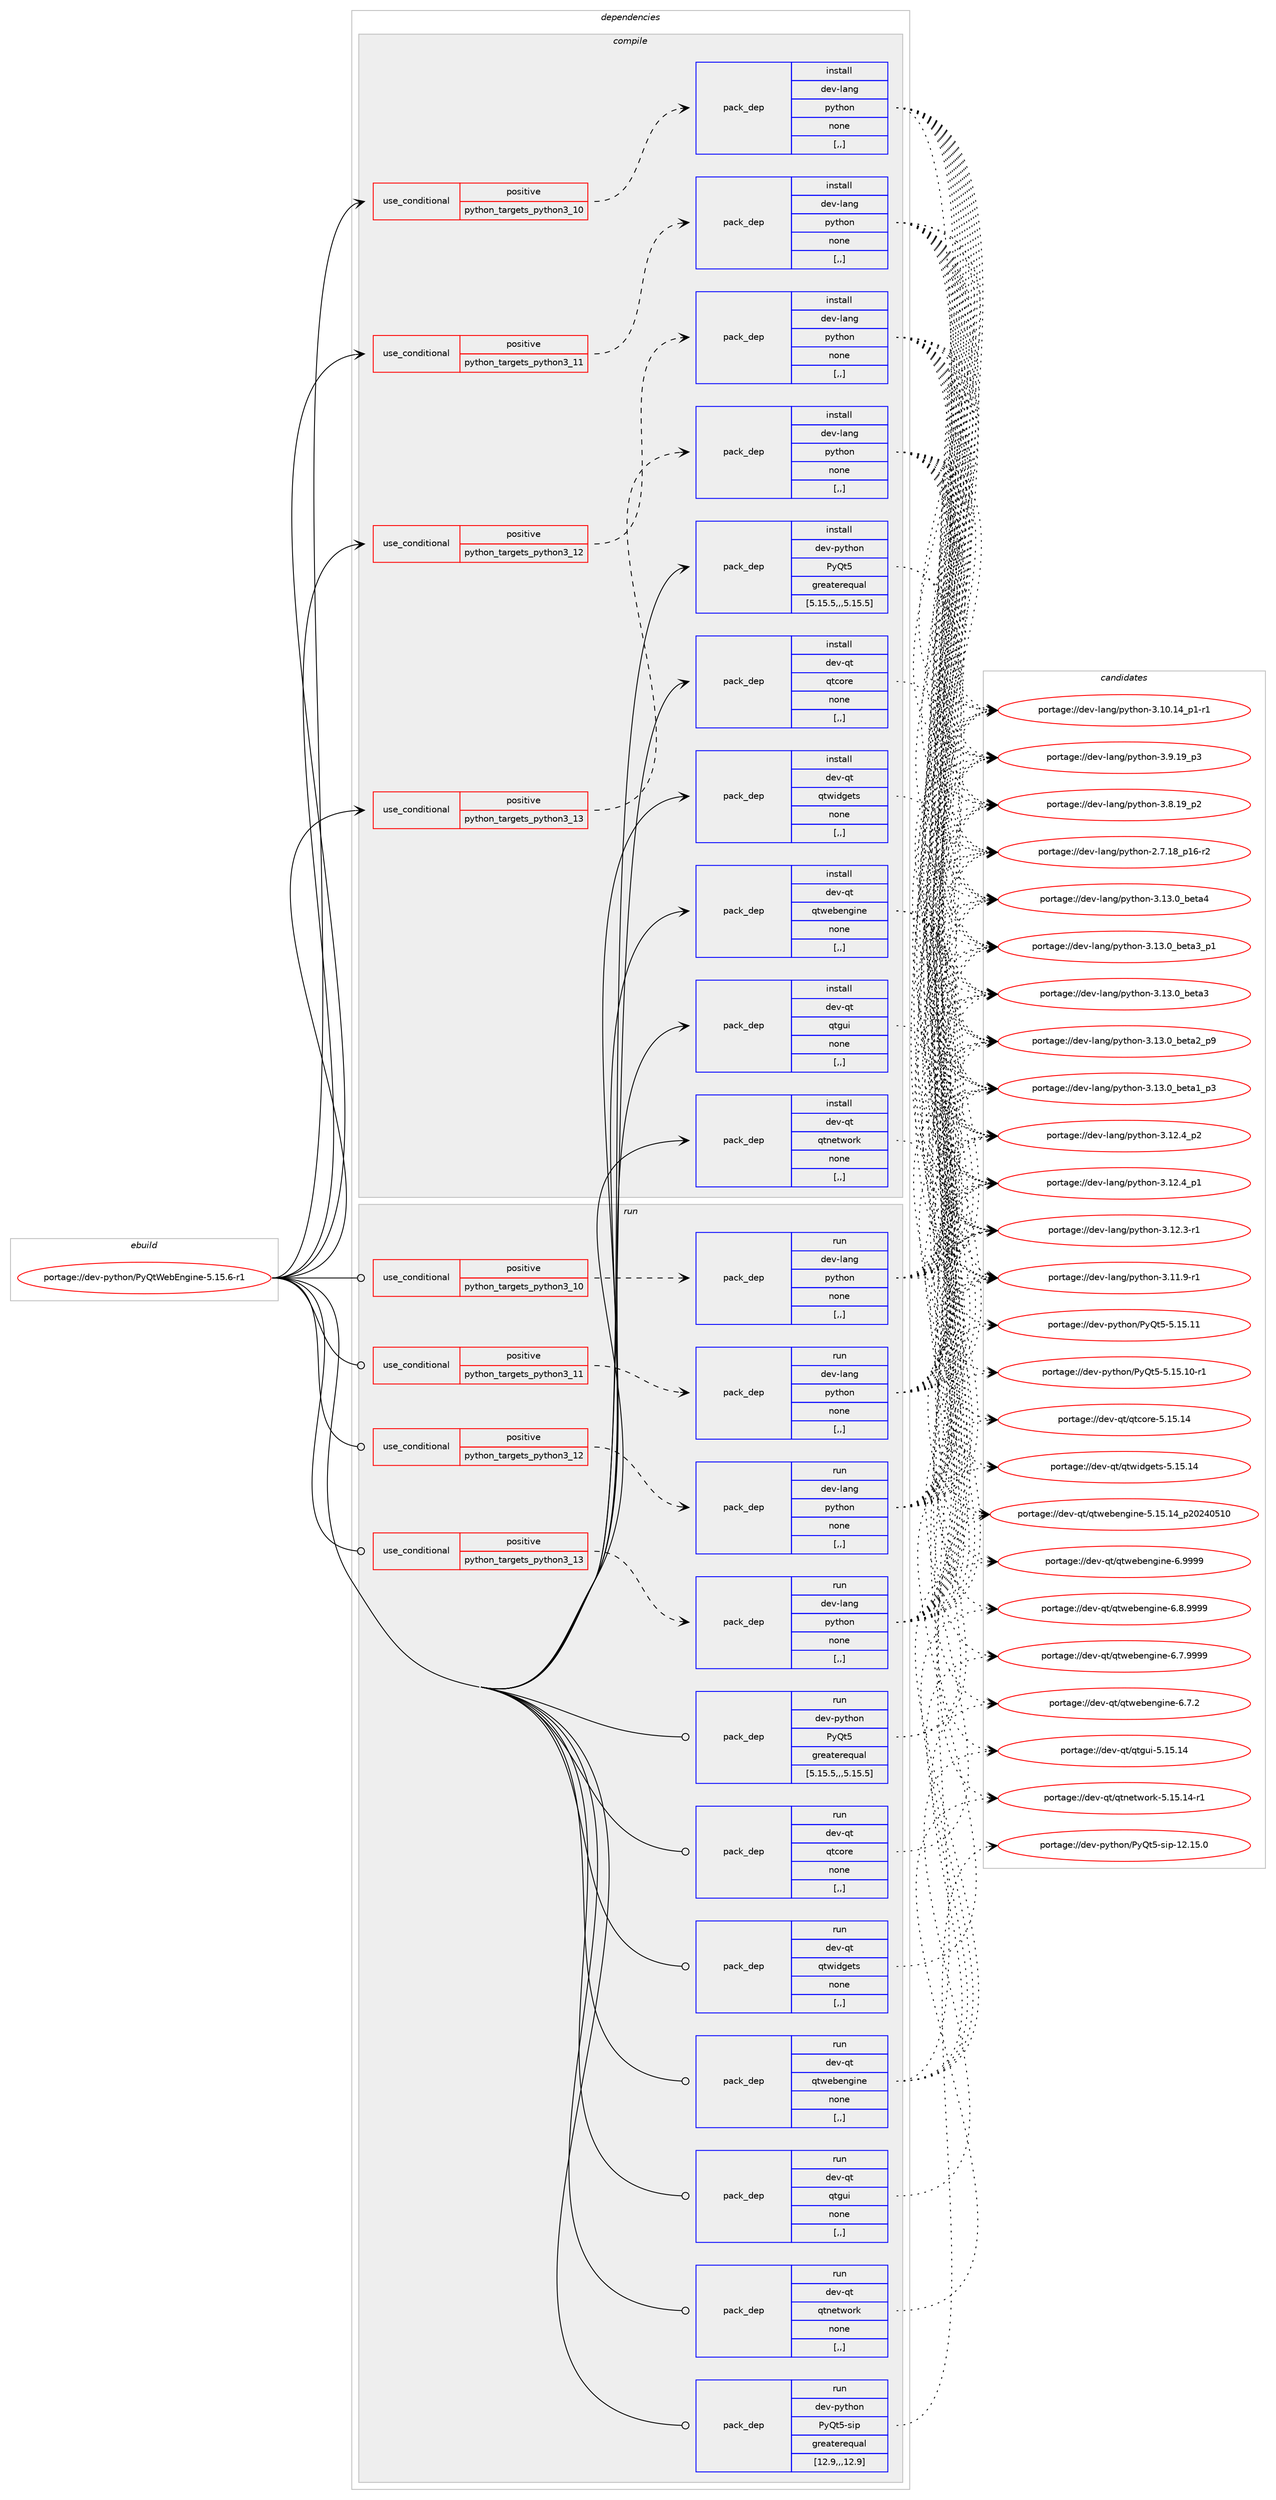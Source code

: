 digraph prolog {

# *************
# Graph options
# *************

newrank=true;
concentrate=true;
compound=true;
graph [rankdir=LR,fontname=Helvetica,fontsize=10,ranksep=1.5];#, ranksep=2.5, nodesep=0.2];
edge  [arrowhead=vee];
node  [fontname=Helvetica,fontsize=10];

# **********
# The ebuild
# **********

subgraph cluster_leftcol {
color=gray;
label=<<i>ebuild</i>>;
id [label="portage://dev-python/PyQtWebEngine-5.15.6-r1", color=red, width=4, href="../dev-python/PyQtWebEngine-5.15.6-r1.svg"];
}

# ****************
# The dependencies
# ****************

subgraph cluster_midcol {
color=gray;
label=<<i>dependencies</i>>;
subgraph cluster_compile {
fillcolor="#eeeeee";
style=filled;
label=<<i>compile</i>>;
subgraph cond30763 {
dependency141656 [label=<<TABLE BORDER="0" CELLBORDER="1" CELLSPACING="0" CELLPADDING="4"><TR><TD ROWSPAN="3" CELLPADDING="10">use_conditional</TD></TR><TR><TD>positive</TD></TR><TR><TD>python_targets_python3_10</TD></TR></TABLE>>, shape=none, color=red];
subgraph pack109650 {
dependency141657 [label=<<TABLE BORDER="0" CELLBORDER="1" CELLSPACING="0" CELLPADDING="4" WIDTH="220"><TR><TD ROWSPAN="6" CELLPADDING="30">pack_dep</TD></TR><TR><TD WIDTH="110">install</TD></TR><TR><TD>dev-lang</TD></TR><TR><TD>python</TD></TR><TR><TD>none</TD></TR><TR><TD>[,,]</TD></TR></TABLE>>, shape=none, color=blue];
}
dependency141656:e -> dependency141657:w [weight=20,style="dashed",arrowhead="vee"];
}
id:e -> dependency141656:w [weight=20,style="solid",arrowhead="vee"];
subgraph cond30764 {
dependency141658 [label=<<TABLE BORDER="0" CELLBORDER="1" CELLSPACING="0" CELLPADDING="4"><TR><TD ROWSPAN="3" CELLPADDING="10">use_conditional</TD></TR><TR><TD>positive</TD></TR><TR><TD>python_targets_python3_11</TD></TR></TABLE>>, shape=none, color=red];
subgraph pack109651 {
dependency141659 [label=<<TABLE BORDER="0" CELLBORDER="1" CELLSPACING="0" CELLPADDING="4" WIDTH="220"><TR><TD ROWSPAN="6" CELLPADDING="30">pack_dep</TD></TR><TR><TD WIDTH="110">install</TD></TR><TR><TD>dev-lang</TD></TR><TR><TD>python</TD></TR><TR><TD>none</TD></TR><TR><TD>[,,]</TD></TR></TABLE>>, shape=none, color=blue];
}
dependency141658:e -> dependency141659:w [weight=20,style="dashed",arrowhead="vee"];
}
id:e -> dependency141658:w [weight=20,style="solid",arrowhead="vee"];
subgraph cond30765 {
dependency141660 [label=<<TABLE BORDER="0" CELLBORDER="1" CELLSPACING="0" CELLPADDING="4"><TR><TD ROWSPAN="3" CELLPADDING="10">use_conditional</TD></TR><TR><TD>positive</TD></TR><TR><TD>python_targets_python3_12</TD></TR></TABLE>>, shape=none, color=red];
subgraph pack109652 {
dependency141661 [label=<<TABLE BORDER="0" CELLBORDER="1" CELLSPACING="0" CELLPADDING="4" WIDTH="220"><TR><TD ROWSPAN="6" CELLPADDING="30">pack_dep</TD></TR><TR><TD WIDTH="110">install</TD></TR><TR><TD>dev-lang</TD></TR><TR><TD>python</TD></TR><TR><TD>none</TD></TR><TR><TD>[,,]</TD></TR></TABLE>>, shape=none, color=blue];
}
dependency141660:e -> dependency141661:w [weight=20,style="dashed",arrowhead="vee"];
}
id:e -> dependency141660:w [weight=20,style="solid",arrowhead="vee"];
subgraph cond30766 {
dependency141662 [label=<<TABLE BORDER="0" CELLBORDER="1" CELLSPACING="0" CELLPADDING="4"><TR><TD ROWSPAN="3" CELLPADDING="10">use_conditional</TD></TR><TR><TD>positive</TD></TR><TR><TD>python_targets_python3_13</TD></TR></TABLE>>, shape=none, color=red];
subgraph pack109653 {
dependency141663 [label=<<TABLE BORDER="0" CELLBORDER="1" CELLSPACING="0" CELLPADDING="4" WIDTH="220"><TR><TD ROWSPAN="6" CELLPADDING="30">pack_dep</TD></TR><TR><TD WIDTH="110">install</TD></TR><TR><TD>dev-lang</TD></TR><TR><TD>python</TD></TR><TR><TD>none</TD></TR><TR><TD>[,,]</TD></TR></TABLE>>, shape=none, color=blue];
}
dependency141662:e -> dependency141663:w [weight=20,style="dashed",arrowhead="vee"];
}
id:e -> dependency141662:w [weight=20,style="solid",arrowhead="vee"];
subgraph pack109654 {
dependency141664 [label=<<TABLE BORDER="0" CELLBORDER="1" CELLSPACING="0" CELLPADDING="4" WIDTH="220"><TR><TD ROWSPAN="6" CELLPADDING="30">pack_dep</TD></TR><TR><TD WIDTH="110">install</TD></TR><TR><TD>dev-python</TD></TR><TR><TD>PyQt5</TD></TR><TR><TD>greaterequal</TD></TR><TR><TD>[5.15.5,,,5.15.5]</TD></TR></TABLE>>, shape=none, color=blue];
}
id:e -> dependency141664:w [weight=20,style="solid",arrowhead="vee"];
subgraph pack109655 {
dependency141665 [label=<<TABLE BORDER="0" CELLBORDER="1" CELLSPACING="0" CELLPADDING="4" WIDTH="220"><TR><TD ROWSPAN="6" CELLPADDING="30">pack_dep</TD></TR><TR><TD WIDTH="110">install</TD></TR><TR><TD>dev-qt</TD></TR><TR><TD>qtcore</TD></TR><TR><TD>none</TD></TR><TR><TD>[,,]</TD></TR></TABLE>>, shape=none, color=blue];
}
id:e -> dependency141665:w [weight=20,style="solid",arrowhead="vee"];
subgraph pack109656 {
dependency141666 [label=<<TABLE BORDER="0" CELLBORDER="1" CELLSPACING="0" CELLPADDING="4" WIDTH="220"><TR><TD ROWSPAN="6" CELLPADDING="30">pack_dep</TD></TR><TR><TD WIDTH="110">install</TD></TR><TR><TD>dev-qt</TD></TR><TR><TD>qtgui</TD></TR><TR><TD>none</TD></TR><TR><TD>[,,]</TD></TR></TABLE>>, shape=none, color=blue];
}
id:e -> dependency141666:w [weight=20,style="solid",arrowhead="vee"];
subgraph pack109657 {
dependency141667 [label=<<TABLE BORDER="0" CELLBORDER="1" CELLSPACING="0" CELLPADDING="4" WIDTH="220"><TR><TD ROWSPAN="6" CELLPADDING="30">pack_dep</TD></TR><TR><TD WIDTH="110">install</TD></TR><TR><TD>dev-qt</TD></TR><TR><TD>qtnetwork</TD></TR><TR><TD>none</TD></TR><TR><TD>[,,]</TD></TR></TABLE>>, shape=none, color=blue];
}
id:e -> dependency141667:w [weight=20,style="solid",arrowhead="vee"];
subgraph pack109658 {
dependency141668 [label=<<TABLE BORDER="0" CELLBORDER="1" CELLSPACING="0" CELLPADDING="4" WIDTH="220"><TR><TD ROWSPAN="6" CELLPADDING="30">pack_dep</TD></TR><TR><TD WIDTH="110">install</TD></TR><TR><TD>dev-qt</TD></TR><TR><TD>qtwebengine</TD></TR><TR><TD>none</TD></TR><TR><TD>[,,]</TD></TR></TABLE>>, shape=none, color=blue];
}
id:e -> dependency141668:w [weight=20,style="solid",arrowhead="vee"];
subgraph pack109659 {
dependency141669 [label=<<TABLE BORDER="0" CELLBORDER="1" CELLSPACING="0" CELLPADDING="4" WIDTH="220"><TR><TD ROWSPAN="6" CELLPADDING="30">pack_dep</TD></TR><TR><TD WIDTH="110">install</TD></TR><TR><TD>dev-qt</TD></TR><TR><TD>qtwidgets</TD></TR><TR><TD>none</TD></TR><TR><TD>[,,]</TD></TR></TABLE>>, shape=none, color=blue];
}
id:e -> dependency141669:w [weight=20,style="solid",arrowhead="vee"];
}
subgraph cluster_compileandrun {
fillcolor="#eeeeee";
style=filled;
label=<<i>compile and run</i>>;
}
subgraph cluster_run {
fillcolor="#eeeeee";
style=filled;
label=<<i>run</i>>;
subgraph cond30767 {
dependency141670 [label=<<TABLE BORDER="0" CELLBORDER="1" CELLSPACING="0" CELLPADDING="4"><TR><TD ROWSPAN="3" CELLPADDING="10">use_conditional</TD></TR><TR><TD>positive</TD></TR><TR><TD>python_targets_python3_10</TD></TR></TABLE>>, shape=none, color=red];
subgraph pack109660 {
dependency141671 [label=<<TABLE BORDER="0" CELLBORDER="1" CELLSPACING="0" CELLPADDING="4" WIDTH="220"><TR><TD ROWSPAN="6" CELLPADDING="30">pack_dep</TD></TR><TR><TD WIDTH="110">run</TD></TR><TR><TD>dev-lang</TD></TR><TR><TD>python</TD></TR><TR><TD>none</TD></TR><TR><TD>[,,]</TD></TR></TABLE>>, shape=none, color=blue];
}
dependency141670:e -> dependency141671:w [weight=20,style="dashed",arrowhead="vee"];
}
id:e -> dependency141670:w [weight=20,style="solid",arrowhead="odot"];
subgraph cond30768 {
dependency141672 [label=<<TABLE BORDER="0" CELLBORDER="1" CELLSPACING="0" CELLPADDING="4"><TR><TD ROWSPAN="3" CELLPADDING="10">use_conditional</TD></TR><TR><TD>positive</TD></TR><TR><TD>python_targets_python3_11</TD></TR></TABLE>>, shape=none, color=red];
subgraph pack109661 {
dependency141673 [label=<<TABLE BORDER="0" CELLBORDER="1" CELLSPACING="0" CELLPADDING="4" WIDTH="220"><TR><TD ROWSPAN="6" CELLPADDING="30">pack_dep</TD></TR><TR><TD WIDTH="110">run</TD></TR><TR><TD>dev-lang</TD></TR><TR><TD>python</TD></TR><TR><TD>none</TD></TR><TR><TD>[,,]</TD></TR></TABLE>>, shape=none, color=blue];
}
dependency141672:e -> dependency141673:w [weight=20,style="dashed",arrowhead="vee"];
}
id:e -> dependency141672:w [weight=20,style="solid",arrowhead="odot"];
subgraph cond30769 {
dependency141674 [label=<<TABLE BORDER="0" CELLBORDER="1" CELLSPACING="0" CELLPADDING="4"><TR><TD ROWSPAN="3" CELLPADDING="10">use_conditional</TD></TR><TR><TD>positive</TD></TR><TR><TD>python_targets_python3_12</TD></TR></TABLE>>, shape=none, color=red];
subgraph pack109662 {
dependency141675 [label=<<TABLE BORDER="0" CELLBORDER="1" CELLSPACING="0" CELLPADDING="4" WIDTH="220"><TR><TD ROWSPAN="6" CELLPADDING="30">pack_dep</TD></TR><TR><TD WIDTH="110">run</TD></TR><TR><TD>dev-lang</TD></TR><TR><TD>python</TD></TR><TR><TD>none</TD></TR><TR><TD>[,,]</TD></TR></TABLE>>, shape=none, color=blue];
}
dependency141674:e -> dependency141675:w [weight=20,style="dashed",arrowhead="vee"];
}
id:e -> dependency141674:w [weight=20,style="solid",arrowhead="odot"];
subgraph cond30770 {
dependency141676 [label=<<TABLE BORDER="0" CELLBORDER="1" CELLSPACING="0" CELLPADDING="4"><TR><TD ROWSPAN="3" CELLPADDING="10">use_conditional</TD></TR><TR><TD>positive</TD></TR><TR><TD>python_targets_python3_13</TD></TR></TABLE>>, shape=none, color=red];
subgraph pack109663 {
dependency141677 [label=<<TABLE BORDER="0" CELLBORDER="1" CELLSPACING="0" CELLPADDING="4" WIDTH="220"><TR><TD ROWSPAN="6" CELLPADDING="30">pack_dep</TD></TR><TR><TD WIDTH="110">run</TD></TR><TR><TD>dev-lang</TD></TR><TR><TD>python</TD></TR><TR><TD>none</TD></TR><TR><TD>[,,]</TD></TR></TABLE>>, shape=none, color=blue];
}
dependency141676:e -> dependency141677:w [weight=20,style="dashed",arrowhead="vee"];
}
id:e -> dependency141676:w [weight=20,style="solid",arrowhead="odot"];
subgraph pack109664 {
dependency141678 [label=<<TABLE BORDER="0" CELLBORDER="1" CELLSPACING="0" CELLPADDING="4" WIDTH="220"><TR><TD ROWSPAN="6" CELLPADDING="30">pack_dep</TD></TR><TR><TD WIDTH="110">run</TD></TR><TR><TD>dev-python</TD></TR><TR><TD>PyQt5</TD></TR><TR><TD>greaterequal</TD></TR><TR><TD>[5.15.5,,,5.15.5]</TD></TR></TABLE>>, shape=none, color=blue];
}
id:e -> dependency141678:w [weight=20,style="solid",arrowhead="odot"];
subgraph pack109665 {
dependency141679 [label=<<TABLE BORDER="0" CELLBORDER="1" CELLSPACING="0" CELLPADDING="4" WIDTH="220"><TR><TD ROWSPAN="6" CELLPADDING="30">pack_dep</TD></TR><TR><TD WIDTH="110">run</TD></TR><TR><TD>dev-python</TD></TR><TR><TD>PyQt5-sip</TD></TR><TR><TD>greaterequal</TD></TR><TR><TD>[12.9,,,12.9]</TD></TR></TABLE>>, shape=none, color=blue];
}
id:e -> dependency141679:w [weight=20,style="solid",arrowhead="odot"];
subgraph pack109666 {
dependency141680 [label=<<TABLE BORDER="0" CELLBORDER="1" CELLSPACING="0" CELLPADDING="4" WIDTH="220"><TR><TD ROWSPAN="6" CELLPADDING="30">pack_dep</TD></TR><TR><TD WIDTH="110">run</TD></TR><TR><TD>dev-qt</TD></TR><TR><TD>qtcore</TD></TR><TR><TD>none</TD></TR><TR><TD>[,,]</TD></TR></TABLE>>, shape=none, color=blue];
}
id:e -> dependency141680:w [weight=20,style="solid",arrowhead="odot"];
subgraph pack109667 {
dependency141681 [label=<<TABLE BORDER="0" CELLBORDER="1" CELLSPACING="0" CELLPADDING="4" WIDTH="220"><TR><TD ROWSPAN="6" CELLPADDING="30">pack_dep</TD></TR><TR><TD WIDTH="110">run</TD></TR><TR><TD>dev-qt</TD></TR><TR><TD>qtgui</TD></TR><TR><TD>none</TD></TR><TR><TD>[,,]</TD></TR></TABLE>>, shape=none, color=blue];
}
id:e -> dependency141681:w [weight=20,style="solid",arrowhead="odot"];
subgraph pack109668 {
dependency141682 [label=<<TABLE BORDER="0" CELLBORDER="1" CELLSPACING="0" CELLPADDING="4" WIDTH="220"><TR><TD ROWSPAN="6" CELLPADDING="30">pack_dep</TD></TR><TR><TD WIDTH="110">run</TD></TR><TR><TD>dev-qt</TD></TR><TR><TD>qtnetwork</TD></TR><TR><TD>none</TD></TR><TR><TD>[,,]</TD></TR></TABLE>>, shape=none, color=blue];
}
id:e -> dependency141682:w [weight=20,style="solid",arrowhead="odot"];
subgraph pack109669 {
dependency141683 [label=<<TABLE BORDER="0" CELLBORDER="1" CELLSPACING="0" CELLPADDING="4" WIDTH="220"><TR><TD ROWSPAN="6" CELLPADDING="30">pack_dep</TD></TR><TR><TD WIDTH="110">run</TD></TR><TR><TD>dev-qt</TD></TR><TR><TD>qtwebengine</TD></TR><TR><TD>none</TD></TR><TR><TD>[,,]</TD></TR></TABLE>>, shape=none, color=blue];
}
id:e -> dependency141683:w [weight=20,style="solid",arrowhead="odot"];
subgraph pack109670 {
dependency141684 [label=<<TABLE BORDER="0" CELLBORDER="1" CELLSPACING="0" CELLPADDING="4" WIDTH="220"><TR><TD ROWSPAN="6" CELLPADDING="30">pack_dep</TD></TR><TR><TD WIDTH="110">run</TD></TR><TR><TD>dev-qt</TD></TR><TR><TD>qtwidgets</TD></TR><TR><TD>none</TD></TR><TR><TD>[,,]</TD></TR></TABLE>>, shape=none, color=blue];
}
id:e -> dependency141684:w [weight=20,style="solid",arrowhead="odot"];
}
}

# **************
# The candidates
# **************

subgraph cluster_choices {
rank=same;
color=gray;
label=<<i>candidates</i>>;

subgraph choice109650 {
color=black;
nodesep=1;
choice1001011184510897110103471121211161041111104551464951464895981011169752 [label="portage://dev-lang/python-3.13.0_beta4", color=red, width=4,href="../dev-lang/python-3.13.0_beta4.svg"];
choice10010111845108971101034711212111610411111045514649514648959810111697519511249 [label="portage://dev-lang/python-3.13.0_beta3_p1", color=red, width=4,href="../dev-lang/python-3.13.0_beta3_p1.svg"];
choice1001011184510897110103471121211161041111104551464951464895981011169751 [label="portage://dev-lang/python-3.13.0_beta3", color=red, width=4,href="../dev-lang/python-3.13.0_beta3.svg"];
choice10010111845108971101034711212111610411111045514649514648959810111697509511257 [label="portage://dev-lang/python-3.13.0_beta2_p9", color=red, width=4,href="../dev-lang/python-3.13.0_beta2_p9.svg"];
choice10010111845108971101034711212111610411111045514649514648959810111697499511251 [label="portage://dev-lang/python-3.13.0_beta1_p3", color=red, width=4,href="../dev-lang/python-3.13.0_beta1_p3.svg"];
choice100101118451089711010347112121116104111110455146495046529511250 [label="portage://dev-lang/python-3.12.4_p2", color=red, width=4,href="../dev-lang/python-3.12.4_p2.svg"];
choice100101118451089711010347112121116104111110455146495046529511249 [label="portage://dev-lang/python-3.12.4_p1", color=red, width=4,href="../dev-lang/python-3.12.4_p1.svg"];
choice100101118451089711010347112121116104111110455146495046514511449 [label="portage://dev-lang/python-3.12.3-r1", color=red, width=4,href="../dev-lang/python-3.12.3-r1.svg"];
choice100101118451089711010347112121116104111110455146494946574511449 [label="portage://dev-lang/python-3.11.9-r1", color=red, width=4,href="../dev-lang/python-3.11.9-r1.svg"];
choice100101118451089711010347112121116104111110455146494846495295112494511449 [label="portage://dev-lang/python-3.10.14_p1-r1", color=red, width=4,href="../dev-lang/python-3.10.14_p1-r1.svg"];
choice100101118451089711010347112121116104111110455146574649579511251 [label="portage://dev-lang/python-3.9.19_p3", color=red, width=4,href="../dev-lang/python-3.9.19_p3.svg"];
choice100101118451089711010347112121116104111110455146564649579511250 [label="portage://dev-lang/python-3.8.19_p2", color=red, width=4,href="../dev-lang/python-3.8.19_p2.svg"];
choice100101118451089711010347112121116104111110455046554649569511249544511450 [label="portage://dev-lang/python-2.7.18_p16-r2", color=red, width=4,href="../dev-lang/python-2.7.18_p16-r2.svg"];
dependency141657:e -> choice1001011184510897110103471121211161041111104551464951464895981011169752:w [style=dotted,weight="100"];
dependency141657:e -> choice10010111845108971101034711212111610411111045514649514648959810111697519511249:w [style=dotted,weight="100"];
dependency141657:e -> choice1001011184510897110103471121211161041111104551464951464895981011169751:w [style=dotted,weight="100"];
dependency141657:e -> choice10010111845108971101034711212111610411111045514649514648959810111697509511257:w [style=dotted,weight="100"];
dependency141657:e -> choice10010111845108971101034711212111610411111045514649514648959810111697499511251:w [style=dotted,weight="100"];
dependency141657:e -> choice100101118451089711010347112121116104111110455146495046529511250:w [style=dotted,weight="100"];
dependency141657:e -> choice100101118451089711010347112121116104111110455146495046529511249:w [style=dotted,weight="100"];
dependency141657:e -> choice100101118451089711010347112121116104111110455146495046514511449:w [style=dotted,weight="100"];
dependency141657:e -> choice100101118451089711010347112121116104111110455146494946574511449:w [style=dotted,weight="100"];
dependency141657:e -> choice100101118451089711010347112121116104111110455146494846495295112494511449:w [style=dotted,weight="100"];
dependency141657:e -> choice100101118451089711010347112121116104111110455146574649579511251:w [style=dotted,weight="100"];
dependency141657:e -> choice100101118451089711010347112121116104111110455146564649579511250:w [style=dotted,weight="100"];
dependency141657:e -> choice100101118451089711010347112121116104111110455046554649569511249544511450:w [style=dotted,weight="100"];
}
subgraph choice109651 {
color=black;
nodesep=1;
choice1001011184510897110103471121211161041111104551464951464895981011169752 [label="portage://dev-lang/python-3.13.0_beta4", color=red, width=4,href="../dev-lang/python-3.13.0_beta4.svg"];
choice10010111845108971101034711212111610411111045514649514648959810111697519511249 [label="portage://dev-lang/python-3.13.0_beta3_p1", color=red, width=4,href="../dev-lang/python-3.13.0_beta3_p1.svg"];
choice1001011184510897110103471121211161041111104551464951464895981011169751 [label="portage://dev-lang/python-3.13.0_beta3", color=red, width=4,href="../dev-lang/python-3.13.0_beta3.svg"];
choice10010111845108971101034711212111610411111045514649514648959810111697509511257 [label="portage://dev-lang/python-3.13.0_beta2_p9", color=red, width=4,href="../dev-lang/python-3.13.0_beta2_p9.svg"];
choice10010111845108971101034711212111610411111045514649514648959810111697499511251 [label="portage://dev-lang/python-3.13.0_beta1_p3", color=red, width=4,href="../dev-lang/python-3.13.0_beta1_p3.svg"];
choice100101118451089711010347112121116104111110455146495046529511250 [label="portage://dev-lang/python-3.12.4_p2", color=red, width=4,href="../dev-lang/python-3.12.4_p2.svg"];
choice100101118451089711010347112121116104111110455146495046529511249 [label="portage://dev-lang/python-3.12.4_p1", color=red, width=4,href="../dev-lang/python-3.12.4_p1.svg"];
choice100101118451089711010347112121116104111110455146495046514511449 [label="portage://dev-lang/python-3.12.3-r1", color=red, width=4,href="../dev-lang/python-3.12.3-r1.svg"];
choice100101118451089711010347112121116104111110455146494946574511449 [label="portage://dev-lang/python-3.11.9-r1", color=red, width=4,href="../dev-lang/python-3.11.9-r1.svg"];
choice100101118451089711010347112121116104111110455146494846495295112494511449 [label="portage://dev-lang/python-3.10.14_p1-r1", color=red, width=4,href="../dev-lang/python-3.10.14_p1-r1.svg"];
choice100101118451089711010347112121116104111110455146574649579511251 [label="portage://dev-lang/python-3.9.19_p3", color=red, width=4,href="../dev-lang/python-3.9.19_p3.svg"];
choice100101118451089711010347112121116104111110455146564649579511250 [label="portage://dev-lang/python-3.8.19_p2", color=red, width=4,href="../dev-lang/python-3.8.19_p2.svg"];
choice100101118451089711010347112121116104111110455046554649569511249544511450 [label="portage://dev-lang/python-2.7.18_p16-r2", color=red, width=4,href="../dev-lang/python-2.7.18_p16-r2.svg"];
dependency141659:e -> choice1001011184510897110103471121211161041111104551464951464895981011169752:w [style=dotted,weight="100"];
dependency141659:e -> choice10010111845108971101034711212111610411111045514649514648959810111697519511249:w [style=dotted,weight="100"];
dependency141659:e -> choice1001011184510897110103471121211161041111104551464951464895981011169751:w [style=dotted,weight="100"];
dependency141659:e -> choice10010111845108971101034711212111610411111045514649514648959810111697509511257:w [style=dotted,weight="100"];
dependency141659:e -> choice10010111845108971101034711212111610411111045514649514648959810111697499511251:w [style=dotted,weight="100"];
dependency141659:e -> choice100101118451089711010347112121116104111110455146495046529511250:w [style=dotted,weight="100"];
dependency141659:e -> choice100101118451089711010347112121116104111110455146495046529511249:w [style=dotted,weight="100"];
dependency141659:e -> choice100101118451089711010347112121116104111110455146495046514511449:w [style=dotted,weight="100"];
dependency141659:e -> choice100101118451089711010347112121116104111110455146494946574511449:w [style=dotted,weight="100"];
dependency141659:e -> choice100101118451089711010347112121116104111110455146494846495295112494511449:w [style=dotted,weight="100"];
dependency141659:e -> choice100101118451089711010347112121116104111110455146574649579511251:w [style=dotted,weight="100"];
dependency141659:e -> choice100101118451089711010347112121116104111110455146564649579511250:w [style=dotted,weight="100"];
dependency141659:e -> choice100101118451089711010347112121116104111110455046554649569511249544511450:w [style=dotted,weight="100"];
}
subgraph choice109652 {
color=black;
nodesep=1;
choice1001011184510897110103471121211161041111104551464951464895981011169752 [label="portage://dev-lang/python-3.13.0_beta4", color=red, width=4,href="../dev-lang/python-3.13.0_beta4.svg"];
choice10010111845108971101034711212111610411111045514649514648959810111697519511249 [label="portage://dev-lang/python-3.13.0_beta3_p1", color=red, width=4,href="../dev-lang/python-3.13.0_beta3_p1.svg"];
choice1001011184510897110103471121211161041111104551464951464895981011169751 [label="portage://dev-lang/python-3.13.0_beta3", color=red, width=4,href="../dev-lang/python-3.13.0_beta3.svg"];
choice10010111845108971101034711212111610411111045514649514648959810111697509511257 [label="portage://dev-lang/python-3.13.0_beta2_p9", color=red, width=4,href="../dev-lang/python-3.13.0_beta2_p9.svg"];
choice10010111845108971101034711212111610411111045514649514648959810111697499511251 [label="portage://dev-lang/python-3.13.0_beta1_p3", color=red, width=4,href="../dev-lang/python-3.13.0_beta1_p3.svg"];
choice100101118451089711010347112121116104111110455146495046529511250 [label="portage://dev-lang/python-3.12.4_p2", color=red, width=4,href="../dev-lang/python-3.12.4_p2.svg"];
choice100101118451089711010347112121116104111110455146495046529511249 [label="portage://dev-lang/python-3.12.4_p1", color=red, width=4,href="../dev-lang/python-3.12.4_p1.svg"];
choice100101118451089711010347112121116104111110455146495046514511449 [label="portage://dev-lang/python-3.12.3-r1", color=red, width=4,href="../dev-lang/python-3.12.3-r1.svg"];
choice100101118451089711010347112121116104111110455146494946574511449 [label="portage://dev-lang/python-3.11.9-r1", color=red, width=4,href="../dev-lang/python-3.11.9-r1.svg"];
choice100101118451089711010347112121116104111110455146494846495295112494511449 [label="portage://dev-lang/python-3.10.14_p1-r1", color=red, width=4,href="../dev-lang/python-3.10.14_p1-r1.svg"];
choice100101118451089711010347112121116104111110455146574649579511251 [label="portage://dev-lang/python-3.9.19_p3", color=red, width=4,href="../dev-lang/python-3.9.19_p3.svg"];
choice100101118451089711010347112121116104111110455146564649579511250 [label="portage://dev-lang/python-3.8.19_p2", color=red, width=4,href="../dev-lang/python-3.8.19_p2.svg"];
choice100101118451089711010347112121116104111110455046554649569511249544511450 [label="portage://dev-lang/python-2.7.18_p16-r2", color=red, width=4,href="../dev-lang/python-2.7.18_p16-r2.svg"];
dependency141661:e -> choice1001011184510897110103471121211161041111104551464951464895981011169752:w [style=dotted,weight="100"];
dependency141661:e -> choice10010111845108971101034711212111610411111045514649514648959810111697519511249:w [style=dotted,weight="100"];
dependency141661:e -> choice1001011184510897110103471121211161041111104551464951464895981011169751:w [style=dotted,weight="100"];
dependency141661:e -> choice10010111845108971101034711212111610411111045514649514648959810111697509511257:w [style=dotted,weight="100"];
dependency141661:e -> choice10010111845108971101034711212111610411111045514649514648959810111697499511251:w [style=dotted,weight="100"];
dependency141661:e -> choice100101118451089711010347112121116104111110455146495046529511250:w [style=dotted,weight="100"];
dependency141661:e -> choice100101118451089711010347112121116104111110455146495046529511249:w [style=dotted,weight="100"];
dependency141661:e -> choice100101118451089711010347112121116104111110455146495046514511449:w [style=dotted,weight="100"];
dependency141661:e -> choice100101118451089711010347112121116104111110455146494946574511449:w [style=dotted,weight="100"];
dependency141661:e -> choice100101118451089711010347112121116104111110455146494846495295112494511449:w [style=dotted,weight="100"];
dependency141661:e -> choice100101118451089711010347112121116104111110455146574649579511251:w [style=dotted,weight="100"];
dependency141661:e -> choice100101118451089711010347112121116104111110455146564649579511250:w [style=dotted,weight="100"];
dependency141661:e -> choice100101118451089711010347112121116104111110455046554649569511249544511450:w [style=dotted,weight="100"];
}
subgraph choice109653 {
color=black;
nodesep=1;
choice1001011184510897110103471121211161041111104551464951464895981011169752 [label="portage://dev-lang/python-3.13.0_beta4", color=red, width=4,href="../dev-lang/python-3.13.0_beta4.svg"];
choice10010111845108971101034711212111610411111045514649514648959810111697519511249 [label="portage://dev-lang/python-3.13.0_beta3_p1", color=red, width=4,href="../dev-lang/python-3.13.0_beta3_p1.svg"];
choice1001011184510897110103471121211161041111104551464951464895981011169751 [label="portage://dev-lang/python-3.13.0_beta3", color=red, width=4,href="../dev-lang/python-3.13.0_beta3.svg"];
choice10010111845108971101034711212111610411111045514649514648959810111697509511257 [label="portage://dev-lang/python-3.13.0_beta2_p9", color=red, width=4,href="../dev-lang/python-3.13.0_beta2_p9.svg"];
choice10010111845108971101034711212111610411111045514649514648959810111697499511251 [label="portage://dev-lang/python-3.13.0_beta1_p3", color=red, width=4,href="../dev-lang/python-3.13.0_beta1_p3.svg"];
choice100101118451089711010347112121116104111110455146495046529511250 [label="portage://dev-lang/python-3.12.4_p2", color=red, width=4,href="../dev-lang/python-3.12.4_p2.svg"];
choice100101118451089711010347112121116104111110455146495046529511249 [label="portage://dev-lang/python-3.12.4_p1", color=red, width=4,href="../dev-lang/python-3.12.4_p1.svg"];
choice100101118451089711010347112121116104111110455146495046514511449 [label="portage://dev-lang/python-3.12.3-r1", color=red, width=4,href="../dev-lang/python-3.12.3-r1.svg"];
choice100101118451089711010347112121116104111110455146494946574511449 [label="portage://dev-lang/python-3.11.9-r1", color=red, width=4,href="../dev-lang/python-3.11.9-r1.svg"];
choice100101118451089711010347112121116104111110455146494846495295112494511449 [label="portage://dev-lang/python-3.10.14_p1-r1", color=red, width=4,href="../dev-lang/python-3.10.14_p1-r1.svg"];
choice100101118451089711010347112121116104111110455146574649579511251 [label="portage://dev-lang/python-3.9.19_p3", color=red, width=4,href="../dev-lang/python-3.9.19_p3.svg"];
choice100101118451089711010347112121116104111110455146564649579511250 [label="portage://dev-lang/python-3.8.19_p2", color=red, width=4,href="../dev-lang/python-3.8.19_p2.svg"];
choice100101118451089711010347112121116104111110455046554649569511249544511450 [label="portage://dev-lang/python-2.7.18_p16-r2", color=red, width=4,href="../dev-lang/python-2.7.18_p16-r2.svg"];
dependency141663:e -> choice1001011184510897110103471121211161041111104551464951464895981011169752:w [style=dotted,weight="100"];
dependency141663:e -> choice10010111845108971101034711212111610411111045514649514648959810111697519511249:w [style=dotted,weight="100"];
dependency141663:e -> choice1001011184510897110103471121211161041111104551464951464895981011169751:w [style=dotted,weight="100"];
dependency141663:e -> choice10010111845108971101034711212111610411111045514649514648959810111697509511257:w [style=dotted,weight="100"];
dependency141663:e -> choice10010111845108971101034711212111610411111045514649514648959810111697499511251:w [style=dotted,weight="100"];
dependency141663:e -> choice100101118451089711010347112121116104111110455146495046529511250:w [style=dotted,weight="100"];
dependency141663:e -> choice100101118451089711010347112121116104111110455146495046529511249:w [style=dotted,weight="100"];
dependency141663:e -> choice100101118451089711010347112121116104111110455146495046514511449:w [style=dotted,weight="100"];
dependency141663:e -> choice100101118451089711010347112121116104111110455146494946574511449:w [style=dotted,weight="100"];
dependency141663:e -> choice100101118451089711010347112121116104111110455146494846495295112494511449:w [style=dotted,weight="100"];
dependency141663:e -> choice100101118451089711010347112121116104111110455146574649579511251:w [style=dotted,weight="100"];
dependency141663:e -> choice100101118451089711010347112121116104111110455146564649579511250:w [style=dotted,weight="100"];
dependency141663:e -> choice100101118451089711010347112121116104111110455046554649569511249544511450:w [style=dotted,weight="100"];
}
subgraph choice109654 {
color=black;
nodesep=1;
choice10010111845112121116104111110478012181116534553464953464949 [label="portage://dev-python/PyQt5-5.15.11", color=red, width=4,href="../dev-python/PyQt5-5.15.11.svg"];
choice100101118451121211161041111104780121811165345534649534649484511449 [label="portage://dev-python/PyQt5-5.15.10-r1", color=red, width=4,href="../dev-python/PyQt5-5.15.10-r1.svg"];
dependency141664:e -> choice10010111845112121116104111110478012181116534553464953464949:w [style=dotted,weight="100"];
dependency141664:e -> choice100101118451121211161041111104780121811165345534649534649484511449:w [style=dotted,weight="100"];
}
subgraph choice109655 {
color=black;
nodesep=1;
choice1001011184511311647113116991111141014553464953464952 [label="portage://dev-qt/qtcore-5.15.14", color=red, width=4,href="../dev-qt/qtcore-5.15.14.svg"];
dependency141665:e -> choice1001011184511311647113116991111141014553464953464952:w [style=dotted,weight="100"];
}
subgraph choice109656 {
color=black;
nodesep=1;
choice10010111845113116471131161031171054553464953464952 [label="portage://dev-qt/qtgui-5.15.14", color=red, width=4,href="../dev-qt/qtgui-5.15.14.svg"];
dependency141666:e -> choice10010111845113116471131161031171054553464953464952:w [style=dotted,weight="100"];
}
subgraph choice109657 {
color=black;
nodesep=1;
choice100101118451131164711311611010111611911111410745534649534649524511449 [label="portage://dev-qt/qtnetwork-5.15.14-r1", color=red, width=4,href="../dev-qt/qtnetwork-5.15.14-r1.svg"];
dependency141667:e -> choice100101118451131164711311611010111611911111410745534649534649524511449:w [style=dotted,weight="100"];
}
subgraph choice109658 {
color=black;
nodesep=1;
choice10010111845113116471131161191019810111010310511010145544657575757 [label="portage://dev-qt/qtwebengine-6.9999", color=red, width=4,href="../dev-qt/qtwebengine-6.9999.svg"];
choice100101118451131164711311611910198101110103105110101455446564657575757 [label="portage://dev-qt/qtwebengine-6.8.9999", color=red, width=4,href="../dev-qt/qtwebengine-6.8.9999.svg"];
choice100101118451131164711311611910198101110103105110101455446554657575757 [label="portage://dev-qt/qtwebengine-6.7.9999", color=red, width=4,href="../dev-qt/qtwebengine-6.7.9999.svg"];
choice100101118451131164711311611910198101110103105110101455446554650 [label="portage://dev-qt/qtwebengine-6.7.2", color=red, width=4,href="../dev-qt/qtwebengine-6.7.2.svg"];
choice1001011184511311647113116119101981011101031051101014553464953464952951125048505248534948 [label="portage://dev-qt/qtwebengine-5.15.14_p20240510", color=red, width=4,href="../dev-qt/qtwebengine-5.15.14_p20240510.svg"];
dependency141668:e -> choice10010111845113116471131161191019810111010310511010145544657575757:w [style=dotted,weight="100"];
dependency141668:e -> choice100101118451131164711311611910198101110103105110101455446564657575757:w [style=dotted,weight="100"];
dependency141668:e -> choice100101118451131164711311611910198101110103105110101455446554657575757:w [style=dotted,weight="100"];
dependency141668:e -> choice100101118451131164711311611910198101110103105110101455446554650:w [style=dotted,weight="100"];
dependency141668:e -> choice1001011184511311647113116119101981011101031051101014553464953464952951125048505248534948:w [style=dotted,weight="100"];
}
subgraph choice109659 {
color=black;
nodesep=1;
choice10010111845113116471131161191051001031011161154553464953464952 [label="portage://dev-qt/qtwidgets-5.15.14", color=red, width=4,href="../dev-qt/qtwidgets-5.15.14.svg"];
dependency141669:e -> choice10010111845113116471131161191051001031011161154553464953464952:w [style=dotted,weight="100"];
}
subgraph choice109660 {
color=black;
nodesep=1;
choice1001011184510897110103471121211161041111104551464951464895981011169752 [label="portage://dev-lang/python-3.13.0_beta4", color=red, width=4,href="../dev-lang/python-3.13.0_beta4.svg"];
choice10010111845108971101034711212111610411111045514649514648959810111697519511249 [label="portage://dev-lang/python-3.13.0_beta3_p1", color=red, width=4,href="../dev-lang/python-3.13.0_beta3_p1.svg"];
choice1001011184510897110103471121211161041111104551464951464895981011169751 [label="portage://dev-lang/python-3.13.0_beta3", color=red, width=4,href="../dev-lang/python-3.13.0_beta3.svg"];
choice10010111845108971101034711212111610411111045514649514648959810111697509511257 [label="portage://dev-lang/python-3.13.0_beta2_p9", color=red, width=4,href="../dev-lang/python-3.13.0_beta2_p9.svg"];
choice10010111845108971101034711212111610411111045514649514648959810111697499511251 [label="portage://dev-lang/python-3.13.0_beta1_p3", color=red, width=4,href="../dev-lang/python-3.13.0_beta1_p3.svg"];
choice100101118451089711010347112121116104111110455146495046529511250 [label="portage://dev-lang/python-3.12.4_p2", color=red, width=4,href="../dev-lang/python-3.12.4_p2.svg"];
choice100101118451089711010347112121116104111110455146495046529511249 [label="portage://dev-lang/python-3.12.4_p1", color=red, width=4,href="../dev-lang/python-3.12.4_p1.svg"];
choice100101118451089711010347112121116104111110455146495046514511449 [label="portage://dev-lang/python-3.12.3-r1", color=red, width=4,href="../dev-lang/python-3.12.3-r1.svg"];
choice100101118451089711010347112121116104111110455146494946574511449 [label="portage://dev-lang/python-3.11.9-r1", color=red, width=4,href="../dev-lang/python-3.11.9-r1.svg"];
choice100101118451089711010347112121116104111110455146494846495295112494511449 [label="portage://dev-lang/python-3.10.14_p1-r1", color=red, width=4,href="../dev-lang/python-3.10.14_p1-r1.svg"];
choice100101118451089711010347112121116104111110455146574649579511251 [label="portage://dev-lang/python-3.9.19_p3", color=red, width=4,href="../dev-lang/python-3.9.19_p3.svg"];
choice100101118451089711010347112121116104111110455146564649579511250 [label="portage://dev-lang/python-3.8.19_p2", color=red, width=4,href="../dev-lang/python-3.8.19_p2.svg"];
choice100101118451089711010347112121116104111110455046554649569511249544511450 [label="portage://dev-lang/python-2.7.18_p16-r2", color=red, width=4,href="../dev-lang/python-2.7.18_p16-r2.svg"];
dependency141671:e -> choice1001011184510897110103471121211161041111104551464951464895981011169752:w [style=dotted,weight="100"];
dependency141671:e -> choice10010111845108971101034711212111610411111045514649514648959810111697519511249:w [style=dotted,weight="100"];
dependency141671:e -> choice1001011184510897110103471121211161041111104551464951464895981011169751:w [style=dotted,weight="100"];
dependency141671:e -> choice10010111845108971101034711212111610411111045514649514648959810111697509511257:w [style=dotted,weight="100"];
dependency141671:e -> choice10010111845108971101034711212111610411111045514649514648959810111697499511251:w [style=dotted,weight="100"];
dependency141671:e -> choice100101118451089711010347112121116104111110455146495046529511250:w [style=dotted,weight="100"];
dependency141671:e -> choice100101118451089711010347112121116104111110455146495046529511249:w [style=dotted,weight="100"];
dependency141671:e -> choice100101118451089711010347112121116104111110455146495046514511449:w [style=dotted,weight="100"];
dependency141671:e -> choice100101118451089711010347112121116104111110455146494946574511449:w [style=dotted,weight="100"];
dependency141671:e -> choice100101118451089711010347112121116104111110455146494846495295112494511449:w [style=dotted,weight="100"];
dependency141671:e -> choice100101118451089711010347112121116104111110455146574649579511251:w [style=dotted,weight="100"];
dependency141671:e -> choice100101118451089711010347112121116104111110455146564649579511250:w [style=dotted,weight="100"];
dependency141671:e -> choice100101118451089711010347112121116104111110455046554649569511249544511450:w [style=dotted,weight="100"];
}
subgraph choice109661 {
color=black;
nodesep=1;
choice1001011184510897110103471121211161041111104551464951464895981011169752 [label="portage://dev-lang/python-3.13.0_beta4", color=red, width=4,href="../dev-lang/python-3.13.0_beta4.svg"];
choice10010111845108971101034711212111610411111045514649514648959810111697519511249 [label="portage://dev-lang/python-3.13.0_beta3_p1", color=red, width=4,href="../dev-lang/python-3.13.0_beta3_p1.svg"];
choice1001011184510897110103471121211161041111104551464951464895981011169751 [label="portage://dev-lang/python-3.13.0_beta3", color=red, width=4,href="../dev-lang/python-3.13.0_beta3.svg"];
choice10010111845108971101034711212111610411111045514649514648959810111697509511257 [label="portage://dev-lang/python-3.13.0_beta2_p9", color=red, width=4,href="../dev-lang/python-3.13.0_beta2_p9.svg"];
choice10010111845108971101034711212111610411111045514649514648959810111697499511251 [label="portage://dev-lang/python-3.13.0_beta1_p3", color=red, width=4,href="../dev-lang/python-3.13.0_beta1_p3.svg"];
choice100101118451089711010347112121116104111110455146495046529511250 [label="portage://dev-lang/python-3.12.4_p2", color=red, width=4,href="../dev-lang/python-3.12.4_p2.svg"];
choice100101118451089711010347112121116104111110455146495046529511249 [label="portage://dev-lang/python-3.12.4_p1", color=red, width=4,href="../dev-lang/python-3.12.4_p1.svg"];
choice100101118451089711010347112121116104111110455146495046514511449 [label="portage://dev-lang/python-3.12.3-r1", color=red, width=4,href="../dev-lang/python-3.12.3-r1.svg"];
choice100101118451089711010347112121116104111110455146494946574511449 [label="portage://dev-lang/python-3.11.9-r1", color=red, width=4,href="../dev-lang/python-3.11.9-r1.svg"];
choice100101118451089711010347112121116104111110455146494846495295112494511449 [label="portage://dev-lang/python-3.10.14_p1-r1", color=red, width=4,href="../dev-lang/python-3.10.14_p1-r1.svg"];
choice100101118451089711010347112121116104111110455146574649579511251 [label="portage://dev-lang/python-3.9.19_p3", color=red, width=4,href="../dev-lang/python-3.9.19_p3.svg"];
choice100101118451089711010347112121116104111110455146564649579511250 [label="portage://dev-lang/python-3.8.19_p2", color=red, width=4,href="../dev-lang/python-3.8.19_p2.svg"];
choice100101118451089711010347112121116104111110455046554649569511249544511450 [label="portage://dev-lang/python-2.7.18_p16-r2", color=red, width=4,href="../dev-lang/python-2.7.18_p16-r2.svg"];
dependency141673:e -> choice1001011184510897110103471121211161041111104551464951464895981011169752:w [style=dotted,weight="100"];
dependency141673:e -> choice10010111845108971101034711212111610411111045514649514648959810111697519511249:w [style=dotted,weight="100"];
dependency141673:e -> choice1001011184510897110103471121211161041111104551464951464895981011169751:w [style=dotted,weight="100"];
dependency141673:e -> choice10010111845108971101034711212111610411111045514649514648959810111697509511257:w [style=dotted,weight="100"];
dependency141673:e -> choice10010111845108971101034711212111610411111045514649514648959810111697499511251:w [style=dotted,weight="100"];
dependency141673:e -> choice100101118451089711010347112121116104111110455146495046529511250:w [style=dotted,weight="100"];
dependency141673:e -> choice100101118451089711010347112121116104111110455146495046529511249:w [style=dotted,weight="100"];
dependency141673:e -> choice100101118451089711010347112121116104111110455146495046514511449:w [style=dotted,weight="100"];
dependency141673:e -> choice100101118451089711010347112121116104111110455146494946574511449:w [style=dotted,weight="100"];
dependency141673:e -> choice100101118451089711010347112121116104111110455146494846495295112494511449:w [style=dotted,weight="100"];
dependency141673:e -> choice100101118451089711010347112121116104111110455146574649579511251:w [style=dotted,weight="100"];
dependency141673:e -> choice100101118451089711010347112121116104111110455146564649579511250:w [style=dotted,weight="100"];
dependency141673:e -> choice100101118451089711010347112121116104111110455046554649569511249544511450:w [style=dotted,weight="100"];
}
subgraph choice109662 {
color=black;
nodesep=1;
choice1001011184510897110103471121211161041111104551464951464895981011169752 [label="portage://dev-lang/python-3.13.0_beta4", color=red, width=4,href="../dev-lang/python-3.13.0_beta4.svg"];
choice10010111845108971101034711212111610411111045514649514648959810111697519511249 [label="portage://dev-lang/python-3.13.0_beta3_p1", color=red, width=4,href="../dev-lang/python-3.13.0_beta3_p1.svg"];
choice1001011184510897110103471121211161041111104551464951464895981011169751 [label="portage://dev-lang/python-3.13.0_beta3", color=red, width=4,href="../dev-lang/python-3.13.0_beta3.svg"];
choice10010111845108971101034711212111610411111045514649514648959810111697509511257 [label="portage://dev-lang/python-3.13.0_beta2_p9", color=red, width=4,href="../dev-lang/python-3.13.0_beta2_p9.svg"];
choice10010111845108971101034711212111610411111045514649514648959810111697499511251 [label="portage://dev-lang/python-3.13.0_beta1_p3", color=red, width=4,href="../dev-lang/python-3.13.0_beta1_p3.svg"];
choice100101118451089711010347112121116104111110455146495046529511250 [label="portage://dev-lang/python-3.12.4_p2", color=red, width=4,href="../dev-lang/python-3.12.4_p2.svg"];
choice100101118451089711010347112121116104111110455146495046529511249 [label="portage://dev-lang/python-3.12.4_p1", color=red, width=4,href="../dev-lang/python-3.12.4_p1.svg"];
choice100101118451089711010347112121116104111110455146495046514511449 [label="portage://dev-lang/python-3.12.3-r1", color=red, width=4,href="../dev-lang/python-3.12.3-r1.svg"];
choice100101118451089711010347112121116104111110455146494946574511449 [label="portage://dev-lang/python-3.11.9-r1", color=red, width=4,href="../dev-lang/python-3.11.9-r1.svg"];
choice100101118451089711010347112121116104111110455146494846495295112494511449 [label="portage://dev-lang/python-3.10.14_p1-r1", color=red, width=4,href="../dev-lang/python-3.10.14_p1-r1.svg"];
choice100101118451089711010347112121116104111110455146574649579511251 [label="portage://dev-lang/python-3.9.19_p3", color=red, width=4,href="../dev-lang/python-3.9.19_p3.svg"];
choice100101118451089711010347112121116104111110455146564649579511250 [label="portage://dev-lang/python-3.8.19_p2", color=red, width=4,href="../dev-lang/python-3.8.19_p2.svg"];
choice100101118451089711010347112121116104111110455046554649569511249544511450 [label="portage://dev-lang/python-2.7.18_p16-r2", color=red, width=4,href="../dev-lang/python-2.7.18_p16-r2.svg"];
dependency141675:e -> choice1001011184510897110103471121211161041111104551464951464895981011169752:w [style=dotted,weight="100"];
dependency141675:e -> choice10010111845108971101034711212111610411111045514649514648959810111697519511249:w [style=dotted,weight="100"];
dependency141675:e -> choice1001011184510897110103471121211161041111104551464951464895981011169751:w [style=dotted,weight="100"];
dependency141675:e -> choice10010111845108971101034711212111610411111045514649514648959810111697509511257:w [style=dotted,weight="100"];
dependency141675:e -> choice10010111845108971101034711212111610411111045514649514648959810111697499511251:w [style=dotted,weight="100"];
dependency141675:e -> choice100101118451089711010347112121116104111110455146495046529511250:w [style=dotted,weight="100"];
dependency141675:e -> choice100101118451089711010347112121116104111110455146495046529511249:w [style=dotted,weight="100"];
dependency141675:e -> choice100101118451089711010347112121116104111110455146495046514511449:w [style=dotted,weight="100"];
dependency141675:e -> choice100101118451089711010347112121116104111110455146494946574511449:w [style=dotted,weight="100"];
dependency141675:e -> choice100101118451089711010347112121116104111110455146494846495295112494511449:w [style=dotted,weight="100"];
dependency141675:e -> choice100101118451089711010347112121116104111110455146574649579511251:w [style=dotted,weight="100"];
dependency141675:e -> choice100101118451089711010347112121116104111110455146564649579511250:w [style=dotted,weight="100"];
dependency141675:e -> choice100101118451089711010347112121116104111110455046554649569511249544511450:w [style=dotted,weight="100"];
}
subgraph choice109663 {
color=black;
nodesep=1;
choice1001011184510897110103471121211161041111104551464951464895981011169752 [label="portage://dev-lang/python-3.13.0_beta4", color=red, width=4,href="../dev-lang/python-3.13.0_beta4.svg"];
choice10010111845108971101034711212111610411111045514649514648959810111697519511249 [label="portage://dev-lang/python-3.13.0_beta3_p1", color=red, width=4,href="../dev-lang/python-3.13.0_beta3_p1.svg"];
choice1001011184510897110103471121211161041111104551464951464895981011169751 [label="portage://dev-lang/python-3.13.0_beta3", color=red, width=4,href="../dev-lang/python-3.13.0_beta3.svg"];
choice10010111845108971101034711212111610411111045514649514648959810111697509511257 [label="portage://dev-lang/python-3.13.0_beta2_p9", color=red, width=4,href="../dev-lang/python-3.13.0_beta2_p9.svg"];
choice10010111845108971101034711212111610411111045514649514648959810111697499511251 [label="portage://dev-lang/python-3.13.0_beta1_p3", color=red, width=4,href="../dev-lang/python-3.13.0_beta1_p3.svg"];
choice100101118451089711010347112121116104111110455146495046529511250 [label="portage://dev-lang/python-3.12.4_p2", color=red, width=4,href="../dev-lang/python-3.12.4_p2.svg"];
choice100101118451089711010347112121116104111110455146495046529511249 [label="portage://dev-lang/python-3.12.4_p1", color=red, width=4,href="../dev-lang/python-3.12.4_p1.svg"];
choice100101118451089711010347112121116104111110455146495046514511449 [label="portage://dev-lang/python-3.12.3-r1", color=red, width=4,href="../dev-lang/python-3.12.3-r1.svg"];
choice100101118451089711010347112121116104111110455146494946574511449 [label="portage://dev-lang/python-3.11.9-r1", color=red, width=4,href="../dev-lang/python-3.11.9-r1.svg"];
choice100101118451089711010347112121116104111110455146494846495295112494511449 [label="portage://dev-lang/python-3.10.14_p1-r1", color=red, width=4,href="../dev-lang/python-3.10.14_p1-r1.svg"];
choice100101118451089711010347112121116104111110455146574649579511251 [label="portage://dev-lang/python-3.9.19_p3", color=red, width=4,href="../dev-lang/python-3.9.19_p3.svg"];
choice100101118451089711010347112121116104111110455146564649579511250 [label="portage://dev-lang/python-3.8.19_p2", color=red, width=4,href="../dev-lang/python-3.8.19_p2.svg"];
choice100101118451089711010347112121116104111110455046554649569511249544511450 [label="portage://dev-lang/python-2.7.18_p16-r2", color=red, width=4,href="../dev-lang/python-2.7.18_p16-r2.svg"];
dependency141677:e -> choice1001011184510897110103471121211161041111104551464951464895981011169752:w [style=dotted,weight="100"];
dependency141677:e -> choice10010111845108971101034711212111610411111045514649514648959810111697519511249:w [style=dotted,weight="100"];
dependency141677:e -> choice1001011184510897110103471121211161041111104551464951464895981011169751:w [style=dotted,weight="100"];
dependency141677:e -> choice10010111845108971101034711212111610411111045514649514648959810111697509511257:w [style=dotted,weight="100"];
dependency141677:e -> choice10010111845108971101034711212111610411111045514649514648959810111697499511251:w [style=dotted,weight="100"];
dependency141677:e -> choice100101118451089711010347112121116104111110455146495046529511250:w [style=dotted,weight="100"];
dependency141677:e -> choice100101118451089711010347112121116104111110455146495046529511249:w [style=dotted,weight="100"];
dependency141677:e -> choice100101118451089711010347112121116104111110455146495046514511449:w [style=dotted,weight="100"];
dependency141677:e -> choice100101118451089711010347112121116104111110455146494946574511449:w [style=dotted,weight="100"];
dependency141677:e -> choice100101118451089711010347112121116104111110455146494846495295112494511449:w [style=dotted,weight="100"];
dependency141677:e -> choice100101118451089711010347112121116104111110455146574649579511251:w [style=dotted,weight="100"];
dependency141677:e -> choice100101118451089711010347112121116104111110455146564649579511250:w [style=dotted,weight="100"];
dependency141677:e -> choice100101118451089711010347112121116104111110455046554649569511249544511450:w [style=dotted,weight="100"];
}
subgraph choice109664 {
color=black;
nodesep=1;
choice10010111845112121116104111110478012181116534553464953464949 [label="portage://dev-python/PyQt5-5.15.11", color=red, width=4,href="../dev-python/PyQt5-5.15.11.svg"];
choice100101118451121211161041111104780121811165345534649534649484511449 [label="portage://dev-python/PyQt5-5.15.10-r1", color=red, width=4,href="../dev-python/PyQt5-5.15.10-r1.svg"];
dependency141678:e -> choice10010111845112121116104111110478012181116534553464953464949:w [style=dotted,weight="100"];
dependency141678:e -> choice100101118451121211161041111104780121811165345534649534649484511449:w [style=dotted,weight="100"];
}
subgraph choice109665 {
color=black;
nodesep=1;
choice1001011184511212111610411111047801218111653451151051124549504649534648 [label="portage://dev-python/PyQt5-sip-12.15.0", color=red, width=4,href="../dev-python/PyQt5-sip-12.15.0.svg"];
dependency141679:e -> choice1001011184511212111610411111047801218111653451151051124549504649534648:w [style=dotted,weight="100"];
}
subgraph choice109666 {
color=black;
nodesep=1;
choice1001011184511311647113116991111141014553464953464952 [label="portage://dev-qt/qtcore-5.15.14", color=red, width=4,href="../dev-qt/qtcore-5.15.14.svg"];
dependency141680:e -> choice1001011184511311647113116991111141014553464953464952:w [style=dotted,weight="100"];
}
subgraph choice109667 {
color=black;
nodesep=1;
choice10010111845113116471131161031171054553464953464952 [label="portage://dev-qt/qtgui-5.15.14", color=red, width=4,href="../dev-qt/qtgui-5.15.14.svg"];
dependency141681:e -> choice10010111845113116471131161031171054553464953464952:w [style=dotted,weight="100"];
}
subgraph choice109668 {
color=black;
nodesep=1;
choice100101118451131164711311611010111611911111410745534649534649524511449 [label="portage://dev-qt/qtnetwork-5.15.14-r1", color=red, width=4,href="../dev-qt/qtnetwork-5.15.14-r1.svg"];
dependency141682:e -> choice100101118451131164711311611010111611911111410745534649534649524511449:w [style=dotted,weight="100"];
}
subgraph choice109669 {
color=black;
nodesep=1;
choice10010111845113116471131161191019810111010310511010145544657575757 [label="portage://dev-qt/qtwebengine-6.9999", color=red, width=4,href="../dev-qt/qtwebengine-6.9999.svg"];
choice100101118451131164711311611910198101110103105110101455446564657575757 [label="portage://dev-qt/qtwebengine-6.8.9999", color=red, width=4,href="../dev-qt/qtwebengine-6.8.9999.svg"];
choice100101118451131164711311611910198101110103105110101455446554657575757 [label="portage://dev-qt/qtwebengine-6.7.9999", color=red, width=4,href="../dev-qt/qtwebengine-6.7.9999.svg"];
choice100101118451131164711311611910198101110103105110101455446554650 [label="portage://dev-qt/qtwebengine-6.7.2", color=red, width=4,href="../dev-qt/qtwebengine-6.7.2.svg"];
choice1001011184511311647113116119101981011101031051101014553464953464952951125048505248534948 [label="portage://dev-qt/qtwebengine-5.15.14_p20240510", color=red, width=4,href="../dev-qt/qtwebengine-5.15.14_p20240510.svg"];
dependency141683:e -> choice10010111845113116471131161191019810111010310511010145544657575757:w [style=dotted,weight="100"];
dependency141683:e -> choice100101118451131164711311611910198101110103105110101455446564657575757:w [style=dotted,weight="100"];
dependency141683:e -> choice100101118451131164711311611910198101110103105110101455446554657575757:w [style=dotted,weight="100"];
dependency141683:e -> choice100101118451131164711311611910198101110103105110101455446554650:w [style=dotted,weight="100"];
dependency141683:e -> choice1001011184511311647113116119101981011101031051101014553464953464952951125048505248534948:w [style=dotted,weight="100"];
}
subgraph choice109670 {
color=black;
nodesep=1;
choice10010111845113116471131161191051001031011161154553464953464952 [label="portage://dev-qt/qtwidgets-5.15.14", color=red, width=4,href="../dev-qt/qtwidgets-5.15.14.svg"];
dependency141684:e -> choice10010111845113116471131161191051001031011161154553464953464952:w [style=dotted,weight="100"];
}
}

}
